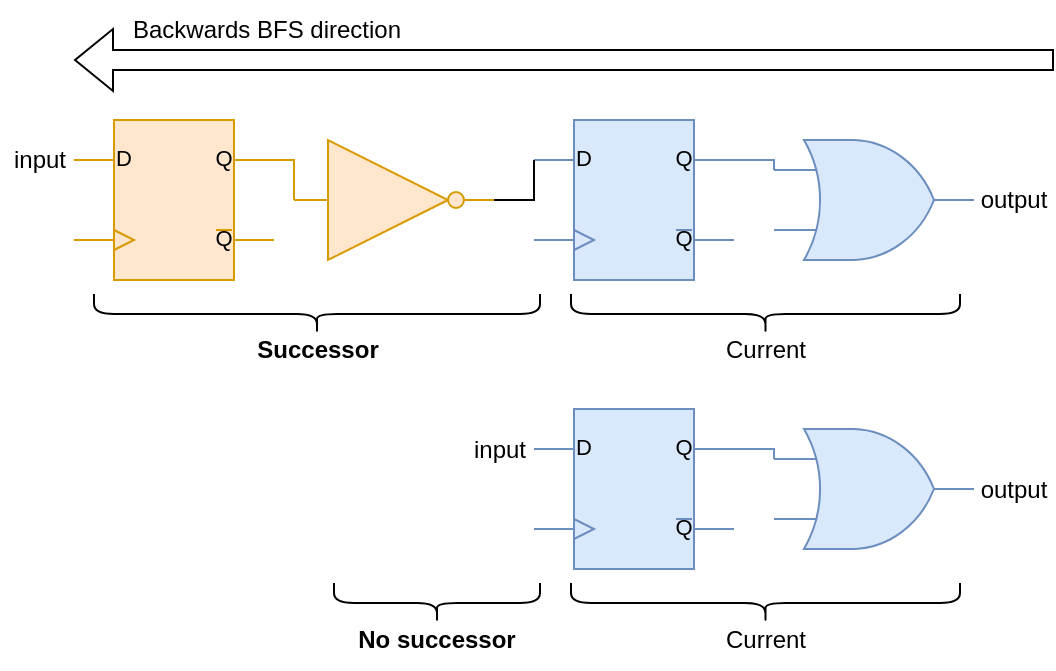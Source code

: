 <mxfile version="26.2.2">
  <diagram name="Page-1" id="3x90wIXVfekAreESvdz6">
    <mxGraphModel dx="985" dy="581" grid="1" gridSize="10" guides="1" tooltips="1" connect="1" arrows="1" fold="1" page="1" pageScale="1" pageWidth="827" pageHeight="1169" math="0" shadow="0">
      <root>
        <mxCell id="0" />
        <mxCell id="1" parent="0" />
        <mxCell id="6wO7kHI1mZ5h2nyOUCcE-2" value="" style="verticalLabelPosition=bottom;shadow=0;dashed=0;align=center;html=1;verticalAlign=top;shape=mxgraph.electrical.logic_gates.d_type_flip-flop;fillColor=#ffe6cc;strokeColor=#d79b00;" parent="1" vertex="1">
          <mxGeometry x="110" y="90" width="100" height="80" as="geometry" />
        </mxCell>
        <mxCell id="6wO7kHI1mZ5h2nyOUCcE-7" value="" style="verticalLabelPosition=bottom;shadow=0;dashed=0;align=center;html=1;verticalAlign=top;shape=mxgraph.electrical.logic_gates.logic_gate;operation=or;fillColor=#dae8fc;strokeColor=#6c8ebf;" parent="1" vertex="1">
          <mxGeometry x="460" y="100" width="100" height="60" as="geometry" />
        </mxCell>
        <mxCell id="6wO7kHI1mZ5h2nyOUCcE-9" value="" style="verticalLabelPosition=bottom;shadow=0;dashed=0;align=center;html=1;verticalAlign=top;shape=mxgraph.electrical.logic_gates.inverter_2;fillColor=#ffe6cc;strokeColor=#d79b00;" parent="1" vertex="1">
          <mxGeometry x="220" y="100" width="100" height="60" as="geometry" />
        </mxCell>
        <mxCell id="6wO7kHI1mZ5h2nyOUCcE-10" style="edgeStyle=orthogonalEdgeStyle;rounded=0;orthogonalLoop=1;jettySize=auto;html=1;exitX=1;exitY=0.25;exitDx=0;exitDy=0;exitPerimeter=0;entryX=0;entryY=0.5;entryDx=0;entryDy=0;entryPerimeter=0;endArrow=none;startFill=0;fillColor=#ffe6cc;strokeColor=#d79b00;" parent="1" source="6wO7kHI1mZ5h2nyOUCcE-2" target="6wO7kHI1mZ5h2nyOUCcE-9" edge="1">
          <mxGeometry relative="1" as="geometry" />
        </mxCell>
        <mxCell id="6wO7kHI1mZ5h2nyOUCcE-14" value="" style="verticalLabelPosition=bottom;shadow=0;dashed=0;align=center;html=1;verticalAlign=top;shape=mxgraph.electrical.logic_gates.d_type_flip-flop;fillColor=#dae8fc;strokeColor=#6c8ebf;" parent="1" vertex="1">
          <mxGeometry x="340" y="90" width="100" height="80" as="geometry" />
        </mxCell>
        <mxCell id="6wO7kHI1mZ5h2nyOUCcE-15" style="edgeStyle=orthogonalEdgeStyle;rounded=0;orthogonalLoop=1;jettySize=auto;html=1;exitX=1;exitY=0.5;exitDx=0;exitDy=0;exitPerimeter=0;entryX=0;entryY=0.25;entryDx=0;entryDy=0;entryPerimeter=0;endArrow=none;startFill=0;fillColor=#d5e8d4;strokeColor=#000000;" parent="1" source="6wO7kHI1mZ5h2nyOUCcE-9" target="6wO7kHI1mZ5h2nyOUCcE-14" edge="1">
          <mxGeometry relative="1" as="geometry" />
        </mxCell>
        <mxCell id="6wO7kHI1mZ5h2nyOUCcE-16" style="edgeStyle=orthogonalEdgeStyle;rounded=0;orthogonalLoop=1;jettySize=auto;html=1;exitX=1;exitY=0.25;exitDx=0;exitDy=0;exitPerimeter=0;entryX=0;entryY=0.25;entryDx=0;entryDy=0;entryPerimeter=0;endArrow=none;startFill=0;fillColor=#dae8fc;strokeColor=#6c8ebf;" parent="1" source="6wO7kHI1mZ5h2nyOUCcE-14" target="6wO7kHI1mZ5h2nyOUCcE-7" edge="1">
          <mxGeometry relative="1" as="geometry" />
        </mxCell>
        <mxCell id="6wO7kHI1mZ5h2nyOUCcE-26" value="input" style="text;html=1;align=center;verticalAlign=middle;whiteSpace=wrap;rounded=0;" parent="1" vertex="1">
          <mxGeometry x="73" y="95" width="40" height="30" as="geometry" />
        </mxCell>
        <mxCell id="6wO7kHI1mZ5h2nyOUCcE-27" value="output" style="text;html=1;align=center;verticalAlign=middle;whiteSpace=wrap;rounded=0;" parent="1" vertex="1">
          <mxGeometry x="560" y="115" width="40" height="30" as="geometry" />
        </mxCell>
        <mxCell id="JgcvFFrtBkZEgVIJf8ZU-1" value="" style="shape=curlyBracket;whiteSpace=wrap;html=1;rounded=1;labelPosition=left;verticalLabelPosition=middle;align=right;verticalAlign=middle;rotation=-90;" vertex="1" parent="1">
          <mxGeometry x="221.5" y="75.5" width="20" height="223" as="geometry" />
        </mxCell>
        <mxCell id="JgcvFFrtBkZEgVIJf8ZU-2" value="" style="shape=curlyBracket;whiteSpace=wrap;html=1;rounded=1;labelPosition=left;verticalLabelPosition=middle;align=right;verticalAlign=middle;rotation=-90;" vertex="1" parent="1">
          <mxGeometry x="445.75" y="89.75" width="20" height="194.5" as="geometry" />
        </mxCell>
        <mxCell id="JgcvFFrtBkZEgVIJf8ZU-3" value="Successor" style="text;html=1;align=center;verticalAlign=middle;whiteSpace=wrap;rounded=0;fontStyle=1" vertex="1" parent="1">
          <mxGeometry x="201.5" y="190" width="60" height="30" as="geometry" />
        </mxCell>
        <mxCell id="JgcvFFrtBkZEgVIJf8ZU-4" value="Current" style="text;html=1;align=center;verticalAlign=middle;whiteSpace=wrap;rounded=0;" vertex="1" parent="1">
          <mxGeometry x="425.75" y="190" width="60" height="30" as="geometry" />
        </mxCell>
        <mxCell id="JgcvFFrtBkZEgVIJf8ZU-6" value="" style="verticalLabelPosition=bottom;shadow=0;dashed=0;align=center;html=1;verticalAlign=top;shape=mxgraph.electrical.logic_gates.logic_gate;operation=or;fillColor=#dae8fc;strokeColor=#6c8ebf;" vertex="1" parent="1">
          <mxGeometry x="460" y="244.5" width="100" height="60" as="geometry" />
        </mxCell>
        <mxCell id="JgcvFFrtBkZEgVIJf8ZU-9" value="" style="verticalLabelPosition=bottom;shadow=0;dashed=0;align=center;html=1;verticalAlign=top;shape=mxgraph.electrical.logic_gates.d_type_flip-flop;fillColor=#dae8fc;strokeColor=#6c8ebf;" vertex="1" parent="1">
          <mxGeometry x="340" y="234.5" width="100" height="80" as="geometry" />
        </mxCell>
        <mxCell id="JgcvFFrtBkZEgVIJf8ZU-11" style="edgeStyle=orthogonalEdgeStyle;rounded=0;orthogonalLoop=1;jettySize=auto;html=1;exitX=1;exitY=0.25;exitDx=0;exitDy=0;exitPerimeter=0;entryX=0;entryY=0.25;entryDx=0;entryDy=0;entryPerimeter=0;endArrow=none;startFill=0;fillColor=#dae8fc;strokeColor=#6c8ebf;" edge="1" parent="1" source="JgcvFFrtBkZEgVIJf8ZU-9" target="JgcvFFrtBkZEgVIJf8ZU-6">
          <mxGeometry relative="1" as="geometry" />
        </mxCell>
        <mxCell id="JgcvFFrtBkZEgVIJf8ZU-12" value="input" style="text;html=1;align=center;verticalAlign=middle;whiteSpace=wrap;rounded=0;" vertex="1" parent="1">
          <mxGeometry x="303" y="239.5" width="40" height="30" as="geometry" />
        </mxCell>
        <mxCell id="JgcvFFrtBkZEgVIJf8ZU-13" value="output" style="text;html=1;align=center;verticalAlign=middle;whiteSpace=wrap;rounded=0;" vertex="1" parent="1">
          <mxGeometry x="560" y="259.5" width="40" height="30" as="geometry" />
        </mxCell>
        <mxCell id="JgcvFFrtBkZEgVIJf8ZU-14" value="" style="shape=curlyBracket;whiteSpace=wrap;html=1;rounded=1;labelPosition=left;verticalLabelPosition=middle;align=right;verticalAlign=middle;rotation=-90;" vertex="1" parent="1">
          <mxGeometry x="281.5" y="280" width="20" height="103" as="geometry" />
        </mxCell>
        <mxCell id="JgcvFFrtBkZEgVIJf8ZU-15" value="" style="shape=curlyBracket;whiteSpace=wrap;html=1;rounded=1;labelPosition=left;verticalLabelPosition=middle;align=right;verticalAlign=middle;rotation=-90;" vertex="1" parent="1">
          <mxGeometry x="445.75" y="234.25" width="20" height="194.5" as="geometry" />
        </mxCell>
        <mxCell id="JgcvFFrtBkZEgVIJf8ZU-17" value="Current" style="text;html=1;align=center;verticalAlign=middle;whiteSpace=wrap;rounded=0;" vertex="1" parent="1">
          <mxGeometry x="425.75" y="334.5" width="60" height="30" as="geometry" />
        </mxCell>
        <mxCell id="JgcvFFrtBkZEgVIJf8ZU-18" value="No successor" style="text;html=1;align=center;verticalAlign=middle;whiteSpace=wrap;rounded=0;fontStyle=1" vertex="1" parent="1">
          <mxGeometry x="237.25" y="334.5" width="108.5" height="30" as="geometry" />
        </mxCell>
        <mxCell id="JgcvFFrtBkZEgVIJf8ZU-19" value="" style="shape=flexArrow;endArrow=classic;html=1;rounded=0;" edge="1" parent="1">
          <mxGeometry width="50" height="50" relative="1" as="geometry">
            <mxPoint x="600" y="60" as="sourcePoint" />
            <mxPoint x="110" y="60" as="targetPoint" />
          </mxGeometry>
        </mxCell>
        <mxCell id="JgcvFFrtBkZEgVIJf8ZU-20" value="Backwards BFS direction" style="text;html=1;align=center;verticalAlign=middle;whiteSpace=wrap;rounded=0;" vertex="1" parent="1">
          <mxGeometry x="121.5" y="30" width="168.5" height="30" as="geometry" />
        </mxCell>
      </root>
    </mxGraphModel>
  </diagram>
</mxfile>
